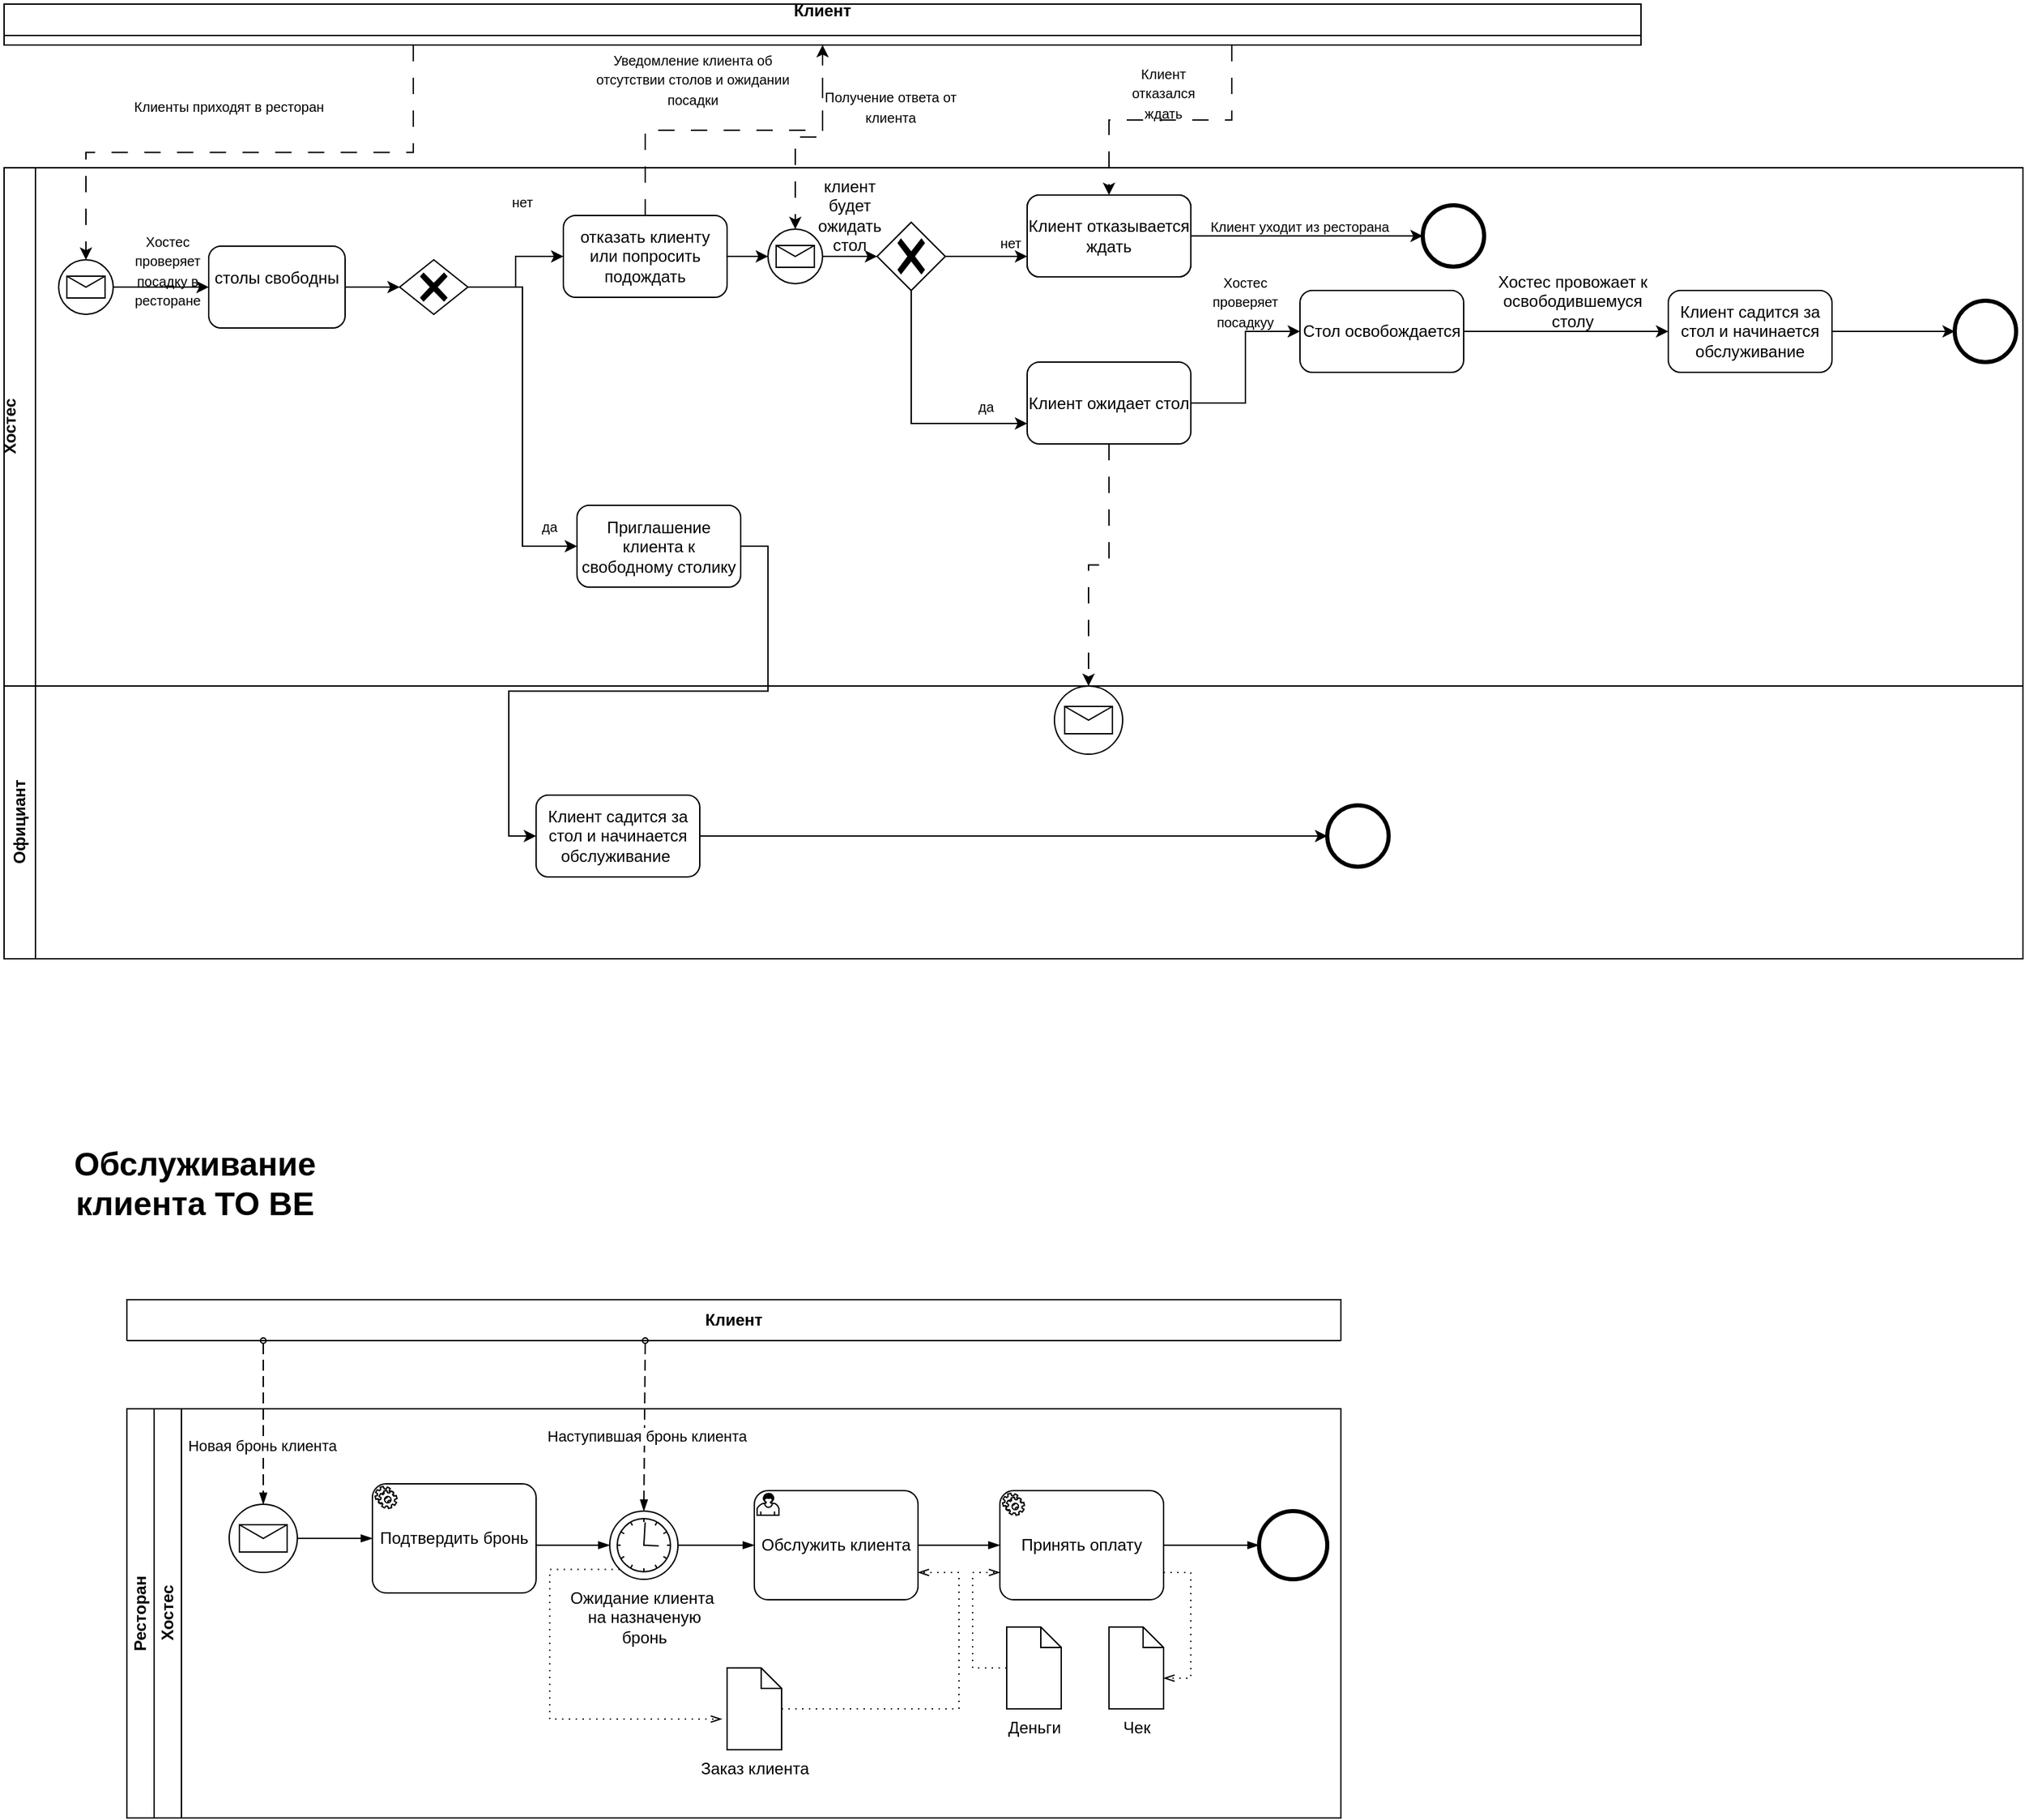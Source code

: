 <mxfile version="24.0.5" type="github" pages="3">
  <diagram name="Страница — 1" id="VCDJ95G3ZWjjhpqe2b2W">
    <mxGraphModel dx="1723" dy="1932" grid="1" gridSize="10" guides="1" tooltips="1" connect="1" arrows="1" fold="1" page="1" pageScale="1" pageWidth="827" pageHeight="1169" math="0" shadow="0">
      <root>
        <mxCell id="0" />
        <mxCell id="1" parent="0" />
        <mxCell id="X4V-w88C6NCEwVWpJgK1-55" style="edgeStyle=orthogonalEdgeStyle;rounded=0;orthogonalLoop=1;jettySize=auto;html=1;exitX=0.75;exitY=1;exitDx=0;exitDy=0;entryX=0.5;entryY=0;entryDx=0;entryDy=0;dashed=1;dashPattern=12 12;" parent="1" source="X4V-w88C6NCEwVWpJgK1-2" target="X4V-w88C6NCEwVWpJgK1-31" edge="1">
          <mxGeometry relative="1" as="geometry" />
        </mxCell>
        <mxCell id="X4V-w88C6NCEwVWpJgK1-2" value="Клиент&lt;div&gt;&lt;br&gt;&lt;/div&gt;" style="swimlane;whiteSpace=wrap;html=1;" parent="1" vertex="1">
          <mxGeometry x="40" y="-1120" width="1200" height="30" as="geometry" />
        </mxCell>
        <mxCell id="X4V-w88C6NCEwVWpJgK1-3" value="Хостес&lt;div&gt;&lt;br&gt;&lt;/div&gt;" style="swimlane;horizontal=0;whiteSpace=wrap;html=1;points=[[0,0,0,0,0],[0,0.25,0,0,0],[0,0.5,0,0,0],[0,0.75,0,0,0],[0,1,0,0,0],[0.25,0,0,0,0],[0.25,1,0,0,0],[0.33,1,0,0,0],[0.5,0,0,0,0],[0.5,1,0,0,0],[0.67,1,0,0,0],[0.75,0,0,0,0],[0.75,1,0,0,0],[1,0,0,0,0],[1,0.25,0,0,0],[1,0.5,0,0,0],[1,0.75,0,0,0],[1,1,0,0,0]];" parent="1" vertex="1">
          <mxGeometry x="40" y="-1000" width="1480" height="380" as="geometry" />
        </mxCell>
        <mxCell id="X4V-w88C6NCEwVWpJgK1-9" style="edgeStyle=orthogonalEdgeStyle;rounded=0;orthogonalLoop=1;jettySize=auto;html=1;exitX=1;exitY=0.5;exitDx=0;exitDy=0;exitPerimeter=0;" parent="X4V-w88C6NCEwVWpJgK1-3" source="X4V-w88C6NCEwVWpJgK1-4" target="X4V-w88C6NCEwVWpJgK1-8" edge="1">
          <mxGeometry relative="1" as="geometry" />
        </mxCell>
        <mxCell id="X4V-w88C6NCEwVWpJgK1-4" value="" style="points=[[0.145,0.145,0],[0.5,0,0],[0.855,0.145,0],[1,0.5,0],[0.855,0.855,0],[0.5,1,0],[0.145,0.855,0],[0,0.5,0]];shape=mxgraph.bpmn.event;html=1;verticalLabelPosition=bottom;labelBackgroundColor=#ffffff;verticalAlign=top;align=center;perimeter=ellipsePerimeter;outlineConnect=0;aspect=fixed;outline=standard;symbol=message;" parent="X4V-w88C6NCEwVWpJgK1-3" vertex="1">
          <mxGeometry x="40" y="67.5" width="40" height="40" as="geometry" />
        </mxCell>
        <mxCell id="X4V-w88C6NCEwVWpJgK1-12" style="edgeStyle=orthogonalEdgeStyle;rounded=0;orthogonalLoop=1;jettySize=auto;html=1;exitX=1;exitY=0.5;exitDx=0;exitDy=0;" parent="X4V-w88C6NCEwVWpJgK1-3" source="X4V-w88C6NCEwVWpJgK1-8" target="X4V-w88C6NCEwVWpJgK1-11" edge="1">
          <mxGeometry relative="1" as="geometry" />
        </mxCell>
        <mxCell id="X4V-w88C6NCEwVWpJgK1-8" value="столы свободны&lt;div&gt;&lt;br&gt;&lt;/div&gt;" style="rounded=1;whiteSpace=wrap;html=1;" parent="X4V-w88C6NCEwVWpJgK1-3" vertex="1">
          <mxGeometry x="150" y="57.5" width="100" height="60" as="geometry" />
        </mxCell>
        <mxCell id="X4V-w88C6NCEwVWpJgK1-10" value="&lt;font style=&quot;font-size: 10px;&quot;&gt;Хостес проверяет посадку в ресторане&lt;/font&gt;" style="text;html=1;align=center;verticalAlign=middle;whiteSpace=wrap;rounded=0;" parent="X4V-w88C6NCEwVWpJgK1-3" vertex="1">
          <mxGeometry x="90" y="60" width="60" height="30" as="geometry" />
        </mxCell>
        <mxCell id="X4V-w88C6NCEwVWpJgK1-15" style="edgeStyle=orthogonalEdgeStyle;rounded=0;orthogonalLoop=1;jettySize=auto;html=1;exitX=1;exitY=0.5;exitDx=0;exitDy=0;exitPerimeter=0;entryX=0;entryY=0.5;entryDx=0;entryDy=0;" parent="X4V-w88C6NCEwVWpJgK1-3" source="X4V-w88C6NCEwVWpJgK1-11" target="X4V-w88C6NCEwVWpJgK1-13" edge="1">
          <mxGeometry relative="1" as="geometry" />
        </mxCell>
        <mxCell id="X4V-w88C6NCEwVWpJgK1-16" style="edgeStyle=orthogonalEdgeStyle;rounded=0;orthogonalLoop=1;jettySize=auto;html=1;exitX=1;exitY=0.5;exitDx=0;exitDy=0;exitPerimeter=0;entryX=0;entryY=0.5;entryDx=0;entryDy=0;" parent="X4V-w88C6NCEwVWpJgK1-3" source="X4V-w88C6NCEwVWpJgK1-11" target="X4V-w88C6NCEwVWpJgK1-14" edge="1">
          <mxGeometry relative="1" as="geometry">
            <mxPoint x="370" y="90" as="targetPoint" />
          </mxGeometry>
        </mxCell>
        <mxCell id="X4V-w88C6NCEwVWpJgK1-11" value="" style="points=[[0.25,0.25,0],[0.5,0,0],[0.75,0.25,0],[1,0.5,0],[0.75,0.75,0],[0.5,1,0],[0.25,0.75,0],[0,0.5,0]];shape=mxgraph.bpmn.gateway2;html=1;verticalLabelPosition=bottom;labelBackgroundColor=#ffffff;verticalAlign=top;align=center;perimeter=rhombusPerimeter;outlineConnect=0;outline=none;symbol=none;gwType=exclusive;" parent="X4V-w88C6NCEwVWpJgK1-3" vertex="1">
          <mxGeometry x="290" y="67.5" width="50" height="40" as="geometry" />
        </mxCell>
        <mxCell id="X4V-w88C6NCEwVWpJgK1-29" style="edgeStyle=orthogonalEdgeStyle;rounded=0;orthogonalLoop=1;jettySize=auto;html=1;exitX=1;exitY=0.5;exitDx=0;exitDy=0;entryX=0;entryY=0.5;entryDx=0;entryDy=0;entryPerimeter=0;" parent="X4V-w88C6NCEwVWpJgK1-3" source="X4V-w88C6NCEwVWpJgK1-13" target="CSyXMK17IaaruerWyZ7s-2" edge="1">
          <mxGeometry relative="1" as="geometry">
            <mxPoint x="540" y="30" as="targetPoint" />
          </mxGeometry>
        </mxCell>
        <mxCell id="X4V-w88C6NCEwVWpJgK1-13" value="отказать клиенту или попросить подождать" style="rounded=1;whiteSpace=wrap;html=1;" parent="X4V-w88C6NCEwVWpJgK1-3" vertex="1">
          <mxGeometry x="410" y="35" width="120" height="60" as="geometry" />
        </mxCell>
        <mxCell id="X4V-w88C6NCEwVWpJgK1-14" value="Приглашение клиента к свободному столику" style="rounded=1;whiteSpace=wrap;html=1;" parent="X4V-w88C6NCEwVWpJgK1-3" vertex="1">
          <mxGeometry x="420" y="247.5" width="120" height="60" as="geometry" />
        </mxCell>
        <mxCell id="X4V-w88C6NCEwVWpJgK1-17" value="&lt;font style=&quot;font-size: 10px;&quot;&gt;нет&lt;/font&gt;" style="text;html=1;align=center;verticalAlign=middle;whiteSpace=wrap;rounded=0;" parent="X4V-w88C6NCEwVWpJgK1-3" vertex="1">
          <mxGeometry x="350" y="10" width="60" height="30" as="geometry" />
        </mxCell>
        <mxCell id="X4V-w88C6NCEwVWpJgK1-18" value="&lt;font style=&quot;font-size: 10px;&quot;&gt;да&lt;/font&gt;" style="text;html=1;align=center;verticalAlign=middle;whiteSpace=wrap;rounded=0;" parent="X4V-w88C6NCEwVWpJgK1-3" vertex="1">
          <mxGeometry x="370" y="247.5" width="60" height="30" as="geometry" />
        </mxCell>
        <mxCell id="CSyXMK17IaaruerWyZ7s-8" style="edgeStyle=orthogonalEdgeStyle;rounded=0;orthogonalLoop=1;jettySize=auto;html=1;exitX=0.5;exitY=1;exitDx=0;exitDy=0;exitPerimeter=0;entryX=0;entryY=0.75;entryDx=0;entryDy=0;" parent="X4V-w88C6NCEwVWpJgK1-3" source="X4V-w88C6NCEwVWpJgK1-26" target="X4V-w88C6NCEwVWpJgK1-43" edge="1">
          <mxGeometry relative="1" as="geometry" />
        </mxCell>
        <mxCell id="X4V-w88C6NCEwVWpJgK1-26" value="" style="points=[[0.25,0.25,0],[0.5,0,0],[0.75,0.25,0],[1,0.5,0],[0.75,0.75,0],[0.5,1,0],[0.25,0.75,0],[0,0.5,0]];shape=mxgraph.bpmn.gateway2;html=1;verticalLabelPosition=bottom;labelBackgroundColor=#ffffff;verticalAlign=top;align=center;perimeter=rhombusPerimeter;outlineConnect=0;outline=none;symbol=none;gwType=exclusive;" parent="X4V-w88C6NCEwVWpJgK1-3" vertex="1">
          <mxGeometry x="640" y="40" width="50" height="50" as="geometry" />
        </mxCell>
        <mxCell id="X4V-w88C6NCEwVWpJgK1-34" style="edgeStyle=orthogonalEdgeStyle;rounded=0;orthogonalLoop=1;jettySize=auto;html=1;entryX=0;entryY=0.75;entryDx=0;entryDy=0;" parent="X4V-w88C6NCEwVWpJgK1-3" source="X4V-w88C6NCEwVWpJgK1-26" target="X4V-w88C6NCEwVWpJgK1-33" edge="1">
          <mxGeometry relative="1" as="geometry">
            <mxPoint x="700" y="30" as="sourcePoint" />
          </mxGeometry>
        </mxCell>
        <mxCell id="X4V-w88C6NCEwVWpJgK1-33" value="Клиент ждет столик" style="rounded=1;whiteSpace=wrap;html=1;" parent="X4V-w88C6NCEwVWpJgK1-3" vertex="1">
          <mxGeometry x="750" y="20" width="120" height="60" as="geometry" />
        </mxCell>
        <mxCell id="X4V-w88C6NCEwVWpJgK1-36" value="&lt;font style=&quot;font-size: 10px;&quot;&gt;нет&lt;/font&gt;" style="text;html=1;align=center;verticalAlign=middle;whiteSpace=wrap;rounded=0;" parent="X4V-w88C6NCEwVWpJgK1-3" vertex="1">
          <mxGeometry x="707.5" y="40" width="60" height="30" as="geometry" />
        </mxCell>
        <mxCell id="X4V-w88C6NCEwVWpJgK1-58" style="edgeStyle=orthogonalEdgeStyle;rounded=0;orthogonalLoop=1;jettySize=auto;html=1;exitX=1;exitY=0.5;exitDx=0;exitDy=0;entryX=0;entryY=0.5;entryDx=0;entryDy=0;" parent="X4V-w88C6NCEwVWpJgK1-3" source="X4V-w88C6NCEwVWpJgK1-43" target="X4V-w88C6NCEwVWpJgK1-49" edge="1">
          <mxGeometry relative="1" as="geometry" />
        </mxCell>
        <mxCell id="X4V-w88C6NCEwVWpJgK1-43" value="Клиент ожидает стол" style="rounded=1;whiteSpace=wrap;html=1;" parent="X4V-w88C6NCEwVWpJgK1-3" vertex="1">
          <mxGeometry x="750" y="142.5" width="120" height="60" as="geometry" />
        </mxCell>
        <mxCell id="X4V-w88C6NCEwVWpJgK1-47" value="&lt;font style=&quot;font-size: 10px;&quot;&gt;да&lt;/font&gt;" style="text;html=1;align=center;verticalAlign=middle;whiteSpace=wrap;rounded=0;" parent="X4V-w88C6NCEwVWpJgK1-3" vertex="1">
          <mxGeometry x="690" y="160" width="60" height="30" as="geometry" />
        </mxCell>
        <mxCell id="X4V-w88C6NCEwVWpJgK1-59" style="edgeStyle=orthogonalEdgeStyle;rounded=0;orthogonalLoop=1;jettySize=auto;html=1;exitX=1;exitY=0.5;exitDx=0;exitDy=0;entryX=0;entryY=0.5;entryDx=0;entryDy=0;" parent="X4V-w88C6NCEwVWpJgK1-3" source="X4V-w88C6NCEwVWpJgK1-49" target="X4V-w88C6NCEwVWpJgK1-51" edge="1">
          <mxGeometry relative="1" as="geometry" />
        </mxCell>
        <mxCell id="X4V-w88C6NCEwVWpJgK1-49" value="Стол освобождается" style="rounded=1;whiteSpace=wrap;html=1;" parent="X4V-w88C6NCEwVWpJgK1-3" vertex="1">
          <mxGeometry x="950" y="90" width="120" height="60" as="geometry" />
        </mxCell>
        <mxCell id="X4V-w88C6NCEwVWpJgK1-53" style="edgeStyle=orthogonalEdgeStyle;rounded=0;orthogonalLoop=1;jettySize=auto;html=1;exitX=1;exitY=0.5;exitDx=0;exitDy=0;" parent="X4V-w88C6NCEwVWpJgK1-3" source="X4V-w88C6NCEwVWpJgK1-51" target="X4V-w88C6NCEwVWpJgK1-52" edge="1">
          <mxGeometry relative="1" as="geometry" />
        </mxCell>
        <mxCell id="X4V-w88C6NCEwVWpJgK1-51" value="Клиент садится за стол и начинается обслуживание" style="rounded=1;whiteSpace=wrap;html=1;" parent="X4V-w88C6NCEwVWpJgK1-3" vertex="1">
          <mxGeometry x="1220" y="90" width="120" height="60" as="geometry" />
        </mxCell>
        <mxCell id="X4V-w88C6NCEwVWpJgK1-52" value="" style="points=[[0.145,0.145,0],[0.5,0,0],[0.855,0.145,0],[1,0.5,0],[0.855,0.855,0],[0.5,1,0],[0.145,0.855,0],[0,0.5,0]];shape=mxgraph.bpmn.event;html=1;verticalLabelPosition=bottom;labelBackgroundColor=#ffffff;verticalAlign=top;align=center;perimeter=ellipsePerimeter;outlineConnect=0;aspect=fixed;outline=end;symbol=terminate2;" parent="X4V-w88C6NCEwVWpJgK1-3" vertex="1">
          <mxGeometry x="1430" y="97.5" width="45" height="45" as="geometry" />
        </mxCell>
        <mxCell id="X4V-w88C6NCEwVWpJgK1-61" value="&lt;font style=&quot;font-size: 10px;&quot;&gt;Хостес проверяет посадкуу&lt;/font&gt;" style="text;html=1;align=center;verticalAlign=middle;whiteSpace=wrap;rounded=0;" parent="X4V-w88C6NCEwVWpJgK1-3" vertex="1">
          <mxGeometry x="880" y="82.5" width="60" height="30" as="geometry" />
        </mxCell>
        <mxCell id="X4V-w88C6NCEwVWpJgK1-62" value="Хостес провожает к освободившемуся столу" style="text;html=1;align=center;verticalAlign=middle;whiteSpace=wrap;rounded=0;" parent="X4V-w88C6NCEwVWpJgK1-3" vertex="1">
          <mxGeometry x="1090" y="82.5" width="120" height="30" as="geometry" />
        </mxCell>
        <mxCell id="X4V-w88C6NCEwVWpJgK1-31" value="Клиент отказывается ждать" style="rounded=1;whiteSpace=wrap;html=1;" parent="X4V-w88C6NCEwVWpJgK1-3" vertex="1">
          <mxGeometry x="750" y="20" width="120" height="60" as="geometry" />
        </mxCell>
        <mxCell id="X4V-w88C6NCEwVWpJgK1-37" value="" style="points=[[0.145,0.145,0],[0.5,0,0],[0.855,0.145,0],[1,0.5,0],[0.855,0.855,0],[0.5,1,0],[0.145,0.855,0],[0,0.5,0]];shape=mxgraph.bpmn.event;html=1;verticalLabelPosition=bottom;labelBackgroundColor=#ffffff;verticalAlign=top;align=center;perimeter=ellipsePerimeter;outlineConnect=0;aspect=fixed;outline=end;symbol=terminate2;" parent="X4V-w88C6NCEwVWpJgK1-3" vertex="1">
          <mxGeometry x="1040" y="27.5" width="45" height="45" as="geometry" />
        </mxCell>
        <mxCell id="X4V-w88C6NCEwVWpJgK1-38" style="edgeStyle=orthogonalEdgeStyle;rounded=0;orthogonalLoop=1;jettySize=auto;html=1;exitX=1;exitY=0.5;exitDx=0;exitDy=0;entryX=0;entryY=0.5;entryDx=0;entryDy=0;entryPerimeter=0;" parent="X4V-w88C6NCEwVWpJgK1-3" source="X4V-w88C6NCEwVWpJgK1-31" target="X4V-w88C6NCEwVWpJgK1-37" edge="1">
          <mxGeometry relative="1" as="geometry" />
        </mxCell>
        <mxCell id="X4V-w88C6NCEwVWpJgK1-39" value="&lt;font style=&quot;font-size: 10px;&quot;&gt;Клиент уходит из ресторана&lt;/font&gt;" style="text;html=1;align=center;verticalAlign=middle;whiteSpace=wrap;rounded=0;" parent="X4V-w88C6NCEwVWpJgK1-3" vertex="1">
          <mxGeometry x="860" y="27.5" width="180" height="30" as="geometry" />
        </mxCell>
        <mxCell id="CSyXMK17IaaruerWyZ7s-2" value="" style="points=[[0.145,0.145,0],[0.5,0,0],[0.855,0.145,0],[1,0.5,0],[0.855,0.855,0],[0.5,1,0],[0.145,0.855,0],[0,0.5,0]];shape=mxgraph.bpmn.event;html=1;verticalLabelPosition=bottom;labelBackgroundColor=#ffffff;verticalAlign=top;align=center;perimeter=ellipsePerimeter;outlineConnect=0;aspect=fixed;outline=standard;symbol=message;" parent="X4V-w88C6NCEwVWpJgK1-3" vertex="1">
          <mxGeometry x="560" y="45" width="40" height="40" as="geometry" />
        </mxCell>
        <mxCell id="CSyXMK17IaaruerWyZ7s-3" style="edgeStyle=orthogonalEdgeStyle;rounded=0;orthogonalLoop=1;jettySize=auto;html=1;exitX=1;exitY=0.5;exitDx=0;exitDy=0;exitPerimeter=0;entryX=0;entryY=0.5;entryDx=0;entryDy=0;entryPerimeter=0;" parent="X4V-w88C6NCEwVWpJgK1-3" source="CSyXMK17IaaruerWyZ7s-2" target="X4V-w88C6NCEwVWpJgK1-26" edge="1">
          <mxGeometry relative="1" as="geometry" />
        </mxCell>
        <mxCell id="CSyXMK17IaaruerWyZ7s-6" value="клиент будет ожидать стол" style="text;html=1;align=center;verticalAlign=middle;whiteSpace=wrap;rounded=0;" parent="X4V-w88C6NCEwVWpJgK1-3" vertex="1">
          <mxGeometry x="590" y="20" width="60" height="30" as="geometry" />
        </mxCell>
        <mxCell id="X4V-w88C6NCEwVWpJgK1-6" style="edgeStyle=orthogonalEdgeStyle;rounded=0;orthogonalLoop=1;jettySize=auto;html=1;entryX=0.5;entryY=0;entryDx=0;entryDy=0;entryPerimeter=0;dashed=1;dashPattern=12 12;exitX=0.25;exitY=1;exitDx=0;exitDy=0;" parent="1" source="X4V-w88C6NCEwVWpJgK1-2" target="X4V-w88C6NCEwVWpJgK1-4" edge="1">
          <mxGeometry relative="1" as="geometry">
            <mxPoint x="110" y="-1000" as="sourcePoint" />
          </mxGeometry>
        </mxCell>
        <mxCell id="X4V-w88C6NCEwVWpJgK1-7" value="&lt;font style=&quot;font-size: 10px;&quot;&gt;Клиенты приходят в ресторан&lt;/font&gt;" style="text;html=1;align=center;verticalAlign=middle;whiteSpace=wrap;rounded=0;" parent="1" vertex="1">
          <mxGeometry x="130" y="-1060" width="150" height="30" as="geometry" />
        </mxCell>
        <mxCell id="X4V-w88C6NCEwVWpJgK1-20" value="&lt;font style=&quot;font-size: 10px;&quot;&gt;Уведомление клиента об отсутствии столов и ожидании посадки&lt;/font&gt;" style="text;html=1;align=center;verticalAlign=middle;whiteSpace=wrap;rounded=0;" parent="1" vertex="1">
          <mxGeometry x="470" y="-1080" width="150" height="30" as="geometry" />
        </mxCell>
        <mxCell id="X4V-w88C6NCEwVWpJgK1-19" style="edgeStyle=orthogonalEdgeStyle;rounded=0;orthogonalLoop=1;jettySize=auto;html=1;exitX=0.5;exitY=0;exitDx=0;exitDy=0;dashed=1;dashPattern=12 12;entryX=0.5;entryY=1;entryDx=0;entryDy=0;" parent="1" source="X4V-w88C6NCEwVWpJgK1-13" target="X4V-w88C6NCEwVWpJgK1-2" edge="1">
          <mxGeometry relative="1" as="geometry">
            <mxPoint x="500" y="-1030" as="targetPoint" />
          </mxGeometry>
        </mxCell>
        <mxCell id="X4V-w88C6NCEwVWpJgK1-56" value="&lt;font style=&quot;font-size: 10px;&quot;&gt;Клиент отказался ждать&lt;/font&gt;" style="text;html=1;align=center;verticalAlign=middle;whiteSpace=wrap;rounded=0;" parent="1" vertex="1">
          <mxGeometry x="860" y="-1070" width="60" height="30" as="geometry" />
        </mxCell>
        <mxCell id="CSyXMK17IaaruerWyZ7s-4" style="edgeStyle=orthogonalEdgeStyle;rounded=0;orthogonalLoop=1;jettySize=auto;html=1;exitX=0.5;exitY=1;exitDx=0;exitDy=0;entryX=0.5;entryY=0;entryDx=0;entryDy=0;entryPerimeter=0;dashed=1;dashPattern=12 12;" parent="1" source="X4V-w88C6NCEwVWpJgK1-2" target="CSyXMK17IaaruerWyZ7s-2" edge="1">
          <mxGeometry relative="1" as="geometry" />
        </mxCell>
        <mxCell id="CSyXMK17IaaruerWyZ7s-5" value="&lt;font style=&quot;font-size: 10px;&quot;&gt;Получение ответа от клиента&lt;/font&gt;" style="text;html=1;align=center;verticalAlign=middle;whiteSpace=wrap;rounded=0;" parent="1" vertex="1">
          <mxGeometry x="640" y="-1060" width="100" height="30" as="geometry" />
        </mxCell>
        <mxCell id="GyKOGwFdfiAskB9urI5g-50" value="Ресторан" style="swimlane;html=1;childLayout=stackLayout;resizeParent=1;resizeParentMax=0;horizontal=0;startSize=20;horizontalStack=0;whiteSpace=wrap;" parent="1" vertex="1">
          <mxGeometry x="130" y="-90" width="890" height="300" as="geometry" />
        </mxCell>
        <mxCell id="GyKOGwFdfiAskB9urI5g-51" value="Хостес" style="swimlane;html=1;startSize=20;horizontal=0;" parent="GyKOGwFdfiAskB9urI5g-50" vertex="1">
          <mxGeometry x="20" width="870" height="300" as="geometry" />
        </mxCell>
        <mxCell id="GyKOGwFdfiAskB9urI5g-58" value="" style="points=[[0.145,0.145,0],[0.5,0,0],[0.855,0.145,0],[1,0.5,0],[0.855,0.855,0],[0.5,1,0],[0.145,0.855,0],[0,0.5,0]];shape=mxgraph.bpmn.event;html=1;verticalLabelPosition=bottom;labelBackgroundColor=#ffffff;verticalAlign=top;align=center;perimeter=ellipsePerimeter;outlineConnect=0;aspect=fixed;outline=standard;symbol=message;" parent="GyKOGwFdfiAskB9urI5g-51" vertex="1">
          <mxGeometry x="55" y="70" width="50" height="50" as="geometry" />
        </mxCell>
        <mxCell id="GyKOGwFdfiAskB9urI5g-61" value="Подтвердить бронь" style="points=[[0.25,0,0],[0.5,0,0],[0.75,0,0],[1,0.25,0],[1,0.5,0],[1,0.75,0],[0.75,1,0],[0.5,1,0],[0.25,1,0],[0,0.75,0],[0,0.5,0],[0,0.25,0]];shape=mxgraph.bpmn.task;whiteSpace=wrap;rectStyle=rounded;size=10;html=1;container=1;expand=0;collapsible=0;taskMarker=service;" parent="GyKOGwFdfiAskB9urI5g-51" vertex="1">
          <mxGeometry x="160" y="55" width="120" height="80" as="geometry" />
        </mxCell>
        <mxCell id="GyKOGwFdfiAskB9urI5g-62" value="" style="edgeStyle=elbowEdgeStyle;fontSize=12;html=1;endArrow=blockThin;endFill=1;rounded=0;exitX=1;exitY=0.5;exitDx=0;exitDy=0;exitPerimeter=0;entryX=0;entryY=0.5;entryDx=0;entryDy=0;entryPerimeter=0;" parent="GyKOGwFdfiAskB9urI5g-51" source="GyKOGwFdfiAskB9urI5g-58" target="GyKOGwFdfiAskB9urI5g-61" edge="1">
          <mxGeometry width="160" relative="1" as="geometry">
            <mxPoint y="90" as="sourcePoint" />
            <mxPoint x="160" y="90" as="targetPoint" />
          </mxGeometry>
        </mxCell>
        <mxCell id="GyKOGwFdfiAskB9urI5g-63" value="Ожидание клиента&amp;nbsp;&lt;div&gt;на назначеную&lt;/div&gt;&lt;div&gt;бронь&lt;/div&gt;" style="points=[[0.145,0.145,0],[0.5,0,0],[0.855,0.145,0],[1,0.5,0],[0.855,0.855,0],[0.5,1,0],[0.145,0.855,0],[0,0.5,0]];shape=mxgraph.bpmn.event;html=1;verticalLabelPosition=bottom;labelBackgroundColor=#ffffff;verticalAlign=top;align=center;perimeter=ellipsePerimeter;outlineConnect=0;aspect=fixed;outline=standard;symbol=timer;" parent="GyKOGwFdfiAskB9urI5g-51" vertex="1">
          <mxGeometry x="334" y="75" width="50" height="50" as="geometry" />
        </mxCell>
        <mxCell id="GyKOGwFdfiAskB9urI5g-64" value="" style="edgeStyle=elbowEdgeStyle;fontSize=12;html=1;endArrow=blockThin;endFill=1;rounded=0;entryX=0;entryY=0.5;entryDx=0;entryDy=0;entryPerimeter=0;" parent="GyKOGwFdfiAskB9urI5g-51" target="GyKOGwFdfiAskB9urI5g-63" edge="1">
          <mxGeometry width="160" relative="1" as="geometry">
            <mxPoint x="280" y="100" as="sourcePoint" />
            <mxPoint x="440" y="100" as="targetPoint" />
          </mxGeometry>
        </mxCell>
        <mxCell id="GyKOGwFdfiAskB9urI5g-67" value="Обслужить клиента" style="points=[[0.25,0,0],[0.5,0,0],[0.75,0,0],[1,0.25,0],[1,0.5,0],[1,0.75,0],[0.75,1,0],[0.5,1,0],[0.25,1,0],[0,0.75,0],[0,0.5,0],[0,0.25,0]];shape=mxgraph.bpmn.task;whiteSpace=wrap;rectStyle=rounded;size=10;html=1;container=1;expand=0;collapsible=0;taskMarker=user;" parent="GyKOGwFdfiAskB9urI5g-51" vertex="1">
          <mxGeometry x="440" y="60" width="120" height="80" as="geometry" />
        </mxCell>
        <mxCell id="GyKOGwFdfiAskB9urI5g-78" value="" style="edgeStyle=elbowEdgeStyle;fontSize=12;html=1;endFill=0;startFill=0;endSize=6;startSize=6;dashed=1;dashPattern=1 4;endArrow=openThin;startArrow=none;rounded=0;exitX=0;exitY=0.5;exitDx=0;exitDy=0;exitPerimeter=0;" parent="GyKOGwFdfiAskB9urI5g-67" source="GyKOGwFdfiAskB9urI5g-75" edge="1">
          <mxGeometry width="160" relative="1" as="geometry">
            <mxPoint x="20" y="60" as="sourcePoint" />
            <mxPoint x="180" y="60" as="targetPoint" />
            <Array as="points">
              <mxPoint x="160" y="100" />
            </Array>
          </mxGeometry>
        </mxCell>
        <mxCell id="GyKOGwFdfiAskB9urI5g-68" value="" style="edgeStyle=elbowEdgeStyle;fontSize=12;html=1;endArrow=blockThin;endFill=1;rounded=0;entryX=0;entryY=0.5;entryDx=0;entryDy=0;entryPerimeter=0;" parent="GyKOGwFdfiAskB9urI5g-51" source="GyKOGwFdfiAskB9urI5g-63" target="GyKOGwFdfiAskB9urI5g-67" edge="1">
          <mxGeometry width="160" relative="1" as="geometry">
            <mxPoint x="324" y="-20" as="sourcePoint" />
            <mxPoint x="544" y="100" as="targetPoint" />
          </mxGeometry>
        </mxCell>
        <mxCell id="GyKOGwFdfiAskB9urI5g-69" value="Заказ клиента" style="shape=mxgraph.bpmn.data;labelPosition=center;verticalLabelPosition=bottom;align=center;verticalAlign=top;size=15;html=1;" parent="GyKOGwFdfiAskB9urI5g-51" vertex="1">
          <mxGeometry x="420" y="190" width="40" height="60" as="geometry" />
        </mxCell>
        <mxCell id="GyKOGwFdfiAskB9urI5g-70" value="" style="edgeStyle=elbowEdgeStyle;fontSize=12;html=1;endFill=0;startFill=0;endSize=6;startSize=6;dashed=1;dashPattern=1 4;endArrow=openThin;startArrow=none;rounded=0;entryX=1;entryY=0.75;entryDx=0;entryDy=0;entryPerimeter=0;" parent="GyKOGwFdfiAskB9urI5g-51" target="GyKOGwFdfiAskB9urI5g-67" edge="1">
          <mxGeometry width="160" relative="1" as="geometry">
            <mxPoint x="460" y="220" as="sourcePoint" />
            <mxPoint x="620" y="220" as="targetPoint" />
            <Array as="points">
              <mxPoint x="590" y="170" />
            </Array>
          </mxGeometry>
        </mxCell>
        <mxCell id="GyKOGwFdfiAskB9urI5g-71" value="" style="edgeStyle=elbowEdgeStyle;fontSize=12;html=1;endFill=0;startFill=0;endSize=6;startSize=6;dashed=1;dashPattern=1 4;endArrow=openThin;startArrow=none;rounded=0;entryX=-0.096;entryY=0.625;entryDx=0;entryDy=0;entryPerimeter=0;exitX=0.145;exitY=0.855;exitDx=0;exitDy=0;exitPerimeter=0;" parent="GyKOGwFdfiAskB9urI5g-51" source="GyKOGwFdfiAskB9urI5g-63" target="GyKOGwFdfiAskB9urI5g-69" edge="1">
          <mxGeometry width="160" relative="1" as="geometry">
            <mxPoint x="380" y="110" as="sourcePoint" />
            <mxPoint x="540" y="110" as="targetPoint" />
            <Array as="points">
              <mxPoint x="290" y="170" />
            </Array>
          </mxGeometry>
        </mxCell>
        <mxCell id="GyKOGwFdfiAskB9urI5g-72" value="Принять оплату" style="points=[[0.25,0,0],[0.5,0,0],[0.75,0,0],[1,0.25,0],[1,0.5,0],[1,0.75,0],[0.75,1,0],[0.5,1,0],[0.25,1,0],[0,0.75,0],[0,0.5,0],[0,0.25,0]];shape=mxgraph.bpmn.task;whiteSpace=wrap;rectStyle=rounded;size=10;html=1;container=1;expand=0;collapsible=0;taskMarker=service;" parent="GyKOGwFdfiAskB9urI5g-51" vertex="1">
          <mxGeometry x="620" y="60" width="120" height="80" as="geometry" />
        </mxCell>
        <mxCell id="GyKOGwFdfiAskB9urI5g-74" value="" style="edgeStyle=elbowEdgeStyle;fontSize=12;html=1;endArrow=blockThin;endFill=1;rounded=0;" parent="GyKOGwFdfiAskB9urI5g-51" edge="1">
          <mxGeometry width="160" relative="1" as="geometry">
            <mxPoint x="560" y="100" as="sourcePoint" />
            <mxPoint x="620" y="100" as="targetPoint" />
          </mxGeometry>
        </mxCell>
        <mxCell id="GyKOGwFdfiAskB9urI5g-75" value="Деньги" style="shape=mxgraph.bpmn.data;labelPosition=center;verticalLabelPosition=bottom;align=center;verticalAlign=top;size=15;html=1;" parent="GyKOGwFdfiAskB9urI5g-51" vertex="1">
          <mxGeometry x="625" y="160" width="40" height="60" as="geometry" />
        </mxCell>
        <mxCell id="GyKOGwFdfiAskB9urI5g-76" value="Чек" style="shape=mxgraph.bpmn.data;labelPosition=center;verticalLabelPosition=bottom;align=center;verticalAlign=top;size=15;html=1;" parent="GyKOGwFdfiAskB9urI5g-51" vertex="1">
          <mxGeometry x="700" y="160" width="40" height="60" as="geometry" />
        </mxCell>
        <mxCell id="GyKOGwFdfiAskB9urI5g-79" value="" style="edgeStyle=elbowEdgeStyle;fontSize=12;html=1;endFill=0;startFill=0;endSize=6;startSize=6;dashed=1;dashPattern=1 4;endArrow=openThin;startArrow=none;rounded=0;entryX=0;entryY=0;entryDx=40;entryDy=37.5;entryPerimeter=0;" parent="GyKOGwFdfiAskB9urI5g-51" target="GyKOGwFdfiAskB9urI5g-76" edge="1">
          <mxGeometry width="160" relative="1" as="geometry">
            <mxPoint x="740" y="120" as="sourcePoint" />
            <mxPoint x="900" y="120" as="targetPoint" />
            <Array as="points">
              <mxPoint x="760" y="160" />
            </Array>
          </mxGeometry>
        </mxCell>
        <mxCell id="GyKOGwFdfiAskB9urI5g-80" value="" style="points=[[0.145,0.145,0],[0.5,0,0],[0.855,0.145,0],[1,0.5,0],[0.855,0.855,0],[0.5,1,0],[0.145,0.855,0],[0,0.5,0]];shape=mxgraph.bpmn.event;html=1;verticalLabelPosition=bottom;labelBackgroundColor=#ffffff;verticalAlign=top;align=center;perimeter=ellipsePerimeter;outlineConnect=0;aspect=fixed;outline=end;symbol=terminate2;" parent="GyKOGwFdfiAskB9urI5g-51" vertex="1">
          <mxGeometry x="810" y="75" width="50" height="50" as="geometry" />
        </mxCell>
        <mxCell id="GyKOGwFdfiAskB9urI5g-81" value="" style="edgeStyle=elbowEdgeStyle;fontSize=12;html=1;endArrow=blockThin;endFill=1;rounded=0;" parent="GyKOGwFdfiAskB9urI5g-51" edge="1">
          <mxGeometry width="160" relative="1" as="geometry">
            <mxPoint x="740" y="100" as="sourcePoint" />
            <mxPoint x="810" y="100" as="targetPoint" />
          </mxGeometry>
        </mxCell>
        <mxCell id="GyKOGwFdfiAskB9urI5g-54" value="Клиент" style="swimlane;html=1;childLayout=stackLayout;resizeParent=1;resizeParentMax=0;horizontal=1;startSize=30;horizontalStack=0;whiteSpace=wrap;" parent="1" collapsed="1" vertex="1">
          <mxGeometry x="130" y="-170" width="890" height="30" as="geometry">
            <mxRectangle x="140" y="610" width="480" height="140" as="alternateBounds" />
          </mxGeometry>
        </mxCell>
        <mxCell id="GyKOGwFdfiAskB9urI5g-57" value="Lane 3" style="swimlane;html=1;startSize=20;horizontal=0;" parent="GyKOGwFdfiAskB9urI5g-54" vertex="1">
          <mxGeometry y="20" width="480" height="120" as="geometry" />
        </mxCell>
        <mxCell id="GyKOGwFdfiAskB9urI5g-59" value="" style="dashed=1;dashPattern=8 4;endArrow=blockThin;endFill=1;startArrow=oval;startFill=0;endSize=6;startSize=4;html=1;rounded=0;entryX=0.5;entryY=0;entryDx=0;entryDy=0;entryPerimeter=0;" parent="1" target="GyKOGwFdfiAskB9urI5g-58" edge="1">
          <mxGeometry width="160" relative="1" as="geometry">
            <mxPoint x="230" y="-140" as="sourcePoint" />
            <mxPoint x="390" y="-140" as="targetPoint" />
          </mxGeometry>
        </mxCell>
        <mxCell id="GyKOGwFdfiAskB9urI5g-60" value="Новая бронь клиента" style="edgeLabel;html=1;align=center;verticalAlign=middle;resizable=0;points=[];" parent="GyKOGwFdfiAskB9urI5g-59" connectable="0" vertex="1">
          <mxGeometry x="0.282" y="-1" relative="1" as="geometry">
            <mxPoint as="offset" />
          </mxGeometry>
        </mxCell>
        <mxCell id="GyKOGwFdfiAskB9urI5g-65" value="" style="dashed=1;dashPattern=8 4;endArrow=blockThin;endFill=1;startArrow=oval;startFill=0;endSize=6;startSize=4;html=1;rounded=0;entryX=0.5;entryY=0;entryDx=0;entryDy=0;entryPerimeter=0;" parent="1" target="GyKOGwFdfiAskB9urI5g-63" edge="1">
          <mxGeometry width="160" relative="1" as="geometry">
            <mxPoint x="510" y="-140" as="sourcePoint" />
            <mxPoint x="670" y="-140" as="targetPoint" />
          </mxGeometry>
        </mxCell>
        <mxCell id="GyKOGwFdfiAskB9urI5g-66" value="Наступившая бронь клиента" style="edgeLabel;html=1;align=center;verticalAlign=middle;resizable=0;points=[];" parent="GyKOGwFdfiAskB9urI5g-65" connectable="0" vertex="1">
          <mxGeometry x="0.115" y="1" relative="1" as="geometry">
            <mxPoint as="offset" />
          </mxGeometry>
        </mxCell>
        <mxCell id="GyKOGwFdfiAskB9urI5g-82" value="&lt;font style=&quot;font-size: 24px;&quot;&gt;Обслуживание клиента TO BE&lt;/font&gt;" style="text;html=1;align=center;verticalAlign=middle;whiteSpace=wrap;rounded=0;fontStyle=1" parent="1" vertex="1">
          <mxGeometry x="80" y="-270" width="200" height="30" as="geometry" />
        </mxCell>
        <mxCell id="-iJphdCgE6GtI9C4SPPY-41" value="Официант" style="swimlane;horizontal=0;whiteSpace=wrap;html=1;" vertex="1" parent="1">
          <mxGeometry x="40" y="-620" width="1480" height="200" as="geometry" />
        </mxCell>
        <mxCell id="-iJphdCgE6GtI9C4SPPY-44" value="" style="points=[[0.145,0.145,0],[0.5,0,0],[0.855,0.145,0],[1,0.5,0],[0.855,0.855,0],[0.5,1,0],[0.145,0.855,0],[0,0.5,0]];shape=mxgraph.bpmn.event;html=1;verticalLabelPosition=bottom;labelBackgroundColor=#ffffff;verticalAlign=top;align=center;perimeter=ellipsePerimeter;outlineConnect=0;aspect=fixed;outline=standard;symbol=message;" vertex="1" parent="-iJphdCgE6GtI9C4SPPY-41">
          <mxGeometry x="770" width="50" height="50" as="geometry" />
        </mxCell>
        <mxCell id="X4V-w88C6NCEwVWpJgK1-21" value="Клиент садится за стол и начинается обслуживание&amp;nbsp;" style="rounded=1;whiteSpace=wrap;html=1;" parent="-iJphdCgE6GtI9C4SPPY-41" vertex="1">
          <mxGeometry x="390" y="80" width="120" height="60" as="geometry" />
        </mxCell>
        <mxCell id="X4V-w88C6NCEwVWpJgK1-24" value="" style="points=[[0.145,0.145,0],[0.5,0,0],[0.855,0.145,0],[1,0.5,0],[0.855,0.855,0],[0.5,1,0],[0.145,0.855,0],[0,0.5,0]];shape=mxgraph.bpmn.event;html=1;verticalLabelPosition=bottom;labelBackgroundColor=#ffffff;verticalAlign=top;align=center;perimeter=ellipsePerimeter;outlineConnect=0;aspect=fixed;outline=end;symbol=terminate2;" parent="-iJphdCgE6GtI9C4SPPY-41" vertex="1">
          <mxGeometry x="970" y="87.5" width="45" height="45" as="geometry" />
        </mxCell>
        <mxCell id="X4V-w88C6NCEwVWpJgK1-25" style="edgeStyle=orthogonalEdgeStyle;rounded=0;orthogonalLoop=1;jettySize=auto;html=1;exitX=1;exitY=0.5;exitDx=0;exitDy=0;entryX=0;entryY=0.5;entryDx=0;entryDy=0;entryPerimeter=0;" parent="-iJphdCgE6GtI9C4SPPY-41" source="X4V-w88C6NCEwVWpJgK1-21" target="X4V-w88C6NCEwVWpJgK1-24" edge="1">
          <mxGeometry relative="1" as="geometry" />
        </mxCell>
        <mxCell id="-iJphdCgE6GtI9C4SPPY-45" style="edgeStyle=orthogonalEdgeStyle;rounded=0;orthogonalLoop=1;jettySize=auto;html=1;exitX=0.5;exitY=1;exitDx=0;exitDy=0;entryX=0.5;entryY=0;entryDx=0;entryDy=0;entryPerimeter=0;dashed=1;dashPattern=12 12;" edge="1" parent="1" source="X4V-w88C6NCEwVWpJgK1-43" target="-iJphdCgE6GtI9C4SPPY-44">
          <mxGeometry relative="1" as="geometry" />
        </mxCell>
        <mxCell id="X4V-w88C6NCEwVWpJgK1-22" style="edgeStyle=orthogonalEdgeStyle;rounded=0;orthogonalLoop=1;jettySize=auto;html=1;exitX=1;exitY=0.5;exitDx=0;exitDy=0;entryX=0;entryY=0.5;entryDx=0;entryDy=0;" parent="1" source="X4V-w88C6NCEwVWpJgK1-14" target="X4V-w88C6NCEwVWpJgK1-21" edge="1">
          <mxGeometry relative="1" as="geometry" />
        </mxCell>
      </root>
    </mxGraphModel>
  </diagram>
  <diagram id="ehq0TlZbwrY0DzUp3zsp" name="Страница — 2">
    <mxGraphModel dx="1886" dy="611" grid="1" gridSize="10" guides="1" tooltips="1" connect="1" arrows="1" fold="1" page="1" pageScale="1" pageWidth="827" pageHeight="1169" math="0" shadow="0">
      <root>
        <mxCell id="0" />
        <mxCell id="1" parent="0" />
        <mxCell id="kav7wHiDTqGErKAAx3Vg-1" value="Кухня" style="swimlane;horizontal=0;whiteSpace=wrap;html=1;startSize=10;" parent="1" vertex="1">
          <mxGeometry y="140" width="1010" height="200" as="geometry" />
        </mxCell>
        <mxCell id="A05Jj-2Q0ebtKLaCxtoe-6" style="edgeStyle=orthogonalEdgeStyle;rounded=0;orthogonalLoop=1;jettySize=auto;html=1;exitX=1;exitY=0.5;exitDx=0;exitDy=0;exitPerimeter=0;entryX=0;entryY=0.5;entryDx=0;entryDy=0;" edge="1" parent="kav7wHiDTqGErKAAx3Vg-1" source="A05Jj-2Q0ebtKLaCxtoe-2" target="A05Jj-2Q0ebtKLaCxtoe-5">
          <mxGeometry relative="1" as="geometry" />
        </mxCell>
        <mxCell id="A05Jj-2Q0ebtKLaCxtoe-2" value="" style="points=[[0.145,0.145,0],[0.5,0,0],[0.855,0.145,0],[1,0.5,0],[0.855,0.855,0],[0.5,1,0],[0.145,0.855,0],[0,0.5,0]];shape=mxgraph.bpmn.event;html=1;verticalLabelPosition=bottom;labelBackgroundColor=#ffffff;verticalAlign=top;align=center;perimeter=ellipsePerimeter;outlineConnect=0;aspect=fixed;outline=standard;symbol=message;" vertex="1" parent="kav7wHiDTqGErKAAx3Vg-1">
          <mxGeometry x="40" y="80" width="50" height="50" as="geometry" />
        </mxCell>
        <mxCell id="A05Jj-2Q0ebtKLaCxtoe-9" style="edgeStyle=orthogonalEdgeStyle;rounded=0;orthogonalLoop=1;jettySize=auto;html=1;exitX=1;exitY=0.5;exitDx=0;exitDy=0;entryX=0;entryY=0.5;entryDx=0;entryDy=0;" edge="1" parent="kav7wHiDTqGErKAAx3Vg-1" source="A05Jj-2Q0ebtKLaCxtoe-5" target="A05Jj-2Q0ebtKLaCxtoe-8">
          <mxGeometry relative="1" as="geometry" />
        </mxCell>
        <mxCell id="A05Jj-2Q0ebtKLaCxtoe-5" value="Приготовление блюд" style="rounded=1;whiteSpace=wrap;html=1;" vertex="1" parent="kav7wHiDTqGErKAAx3Vg-1">
          <mxGeometry x="160" y="77.5" width="100" height="55" as="geometry" />
        </mxCell>
        <mxCell id="A05Jj-2Q0ebtKLaCxtoe-7" value="&lt;font style=&quot;font-size: 10px;&quot;&gt;Повара распределяют блюда&lt;/font&gt;" style="text;html=1;align=center;verticalAlign=middle;whiteSpace=wrap;rounded=0;" vertex="1" parent="kav7wHiDTqGErKAAx3Vg-1">
          <mxGeometry x="90" y="70" width="60" height="30" as="geometry" />
        </mxCell>
        <mxCell id="A05Jj-2Q0ebtKLaCxtoe-8" value="Проблема с координацией на кухне" style="rounded=1;whiteSpace=wrap;html=1;" vertex="1" parent="kav7wHiDTqGErKAAx3Vg-1">
          <mxGeometry x="330" y="79.5" width="100" height="53" as="geometry" />
        </mxCell>
        <mxCell id="A05Jj-2Q0ebtKLaCxtoe-10" value="&lt;font style=&quot;font-size: 10px;&quot;&gt;Запара на кухне&lt;/font&gt;" style="text;html=1;align=center;verticalAlign=middle;whiteSpace=wrap;rounded=0;" vertex="1" parent="kav7wHiDTqGErKAAx3Vg-1">
          <mxGeometry x="260" y="70" width="60" height="30" as="geometry" />
        </mxCell>
        <mxCell id="A05Jj-2Q0ebtKLaCxtoe-15" style="edgeStyle=orthogonalEdgeStyle;rounded=0;orthogonalLoop=1;jettySize=auto;html=1;exitX=0.5;exitY=0;exitDx=0;exitDy=0;exitPerimeter=0;entryX=0;entryY=0.5;entryDx=0;entryDy=0;" edge="1" parent="kav7wHiDTqGErKAAx3Vg-1" source="A05Jj-2Q0ebtKLaCxtoe-11" target="A05Jj-2Q0ebtKLaCxtoe-14">
          <mxGeometry relative="1" as="geometry" />
        </mxCell>
        <mxCell id="A05Jj-2Q0ebtKLaCxtoe-16" style="edgeStyle=orthogonalEdgeStyle;rounded=0;orthogonalLoop=1;jettySize=auto;html=1;exitX=0.5;exitY=1;exitDx=0;exitDy=0;exitPerimeter=0;entryX=0;entryY=0.75;entryDx=0;entryDy=0;" edge="1" parent="kav7wHiDTqGErKAAx3Vg-1" source="A05Jj-2Q0ebtKLaCxtoe-11" target="A05Jj-2Q0ebtKLaCxtoe-13">
          <mxGeometry relative="1" as="geometry" />
        </mxCell>
        <mxCell id="A05Jj-2Q0ebtKLaCxtoe-11" value="" style="points=[[0.25,0.25,0],[0.5,0,0],[0.75,0.25,0],[1,0.5,0],[0.75,0.75,0],[0.5,1,0],[0.25,0.75,0],[0,0.5,0]];shape=mxgraph.bpmn.gateway2;html=1;verticalLabelPosition=bottom;labelBackgroundColor=#ffffff;verticalAlign=top;align=center;perimeter=rhombusPerimeter;outlineConnect=0;outline=none;symbol=none;gwType=exclusive;" vertex="1" parent="kav7wHiDTqGErKAAx3Vg-1">
          <mxGeometry x="480" y="80" width="50" height="50" as="geometry" />
        </mxCell>
        <mxCell id="A05Jj-2Q0ebtKLaCxtoe-12" style="edgeStyle=orthogonalEdgeStyle;rounded=0;orthogonalLoop=1;jettySize=auto;html=1;exitX=1;exitY=0.5;exitDx=0;exitDy=0;entryX=0;entryY=0.5;entryDx=0;entryDy=0;entryPerimeter=0;" edge="1" parent="kav7wHiDTqGErKAAx3Vg-1" source="A05Jj-2Q0ebtKLaCxtoe-8" target="A05Jj-2Q0ebtKLaCxtoe-11">
          <mxGeometry relative="1" as="geometry" />
        </mxCell>
        <mxCell id="g6m6nmhpoHQVQBthewkb-2" style="edgeStyle=orthogonalEdgeStyle;rounded=0;orthogonalLoop=1;jettySize=auto;html=1;exitX=1;exitY=0.5;exitDx=0;exitDy=0;entryX=0;entryY=0.5;entryDx=0;entryDy=0;" edge="1" parent="kav7wHiDTqGErKAAx3Vg-1" source="A05Jj-2Q0ebtKLaCxtoe-14" target="g6m6nmhpoHQVQBthewkb-1">
          <mxGeometry relative="1" as="geometry" />
        </mxCell>
        <mxCell id="A05Jj-2Q0ebtKLaCxtoe-14" value="Решение проблем с координацией на кухне" style="rounded=1;whiteSpace=wrap;html=1;" vertex="1" parent="kav7wHiDTqGErKAAx3Vg-1">
          <mxGeometry x="540" y="17.5" width="120" height="60" as="geometry" />
        </mxCell>
        <mxCell id="A05Jj-2Q0ebtKLaCxtoe-13" value="Обслуживание клиента" style="rounded=1;whiteSpace=wrap;html=1;" vertex="1" parent="kav7wHiDTqGErKAAx3Vg-1">
          <mxGeometry x="540" y="110" width="120" height="60" as="geometry" />
        </mxCell>
        <mxCell id="A05Jj-2Q0ebtKLaCxtoe-17" value="&lt;font style=&quot;font-size: 10px;&quot;&gt;да&lt;/font&gt;" style="text;html=1;align=center;verticalAlign=middle;whiteSpace=wrap;rounded=0;" vertex="1" parent="kav7wHiDTqGErKAAx3Vg-1">
          <mxGeometry x="490" y="17.5" width="60" height="30" as="geometry" />
        </mxCell>
        <mxCell id="A05Jj-2Q0ebtKLaCxtoe-18" value="&lt;font style=&quot;font-size: 10px;&quot;&gt;нет&lt;/font&gt;" style="text;html=1;align=center;verticalAlign=middle;whiteSpace=wrap;rounded=0;" vertex="1" parent="kav7wHiDTqGErKAAx3Vg-1">
          <mxGeometry x="490" y="130" width="60" height="30" as="geometry" />
        </mxCell>
        <mxCell id="g6m6nmhpoHQVQBthewkb-1" value="Коммуникация на кухне налажена" style="rounded=1;whiteSpace=wrap;html=1;" vertex="1" parent="kav7wHiDTqGErKAAx3Vg-1">
          <mxGeometry x="747" y="17.5" width="120" height="60" as="geometry" />
        </mxCell>
        <mxCell id="8bPmHtwhaSbDscPknEY--2" value="" style="points=[[0.145,0.145,0],[0.5,0,0],[0.855,0.145,0],[1,0.5,0],[0.855,0.855,0],[0.5,1,0],[0.145,0.855,0],[0,0.5,0]];shape=mxgraph.bpmn.event;html=1;verticalLabelPosition=bottom;labelBackgroundColor=#ffffff;verticalAlign=top;align=center;perimeter=ellipsePerimeter;outlineConnect=0;aspect=fixed;outline=end;symbol=terminate2;" vertex="1" parent="kav7wHiDTqGErKAAx3Vg-1">
          <mxGeometry x="785" y="117.5" width="45" height="45" as="geometry" />
        </mxCell>
        <mxCell id="8bPmHtwhaSbDscPknEY--3" style="edgeStyle=orthogonalEdgeStyle;rounded=0;orthogonalLoop=1;jettySize=auto;html=1;exitX=1;exitY=0.5;exitDx=0;exitDy=0;entryX=0;entryY=0.5;entryDx=0;entryDy=0;entryPerimeter=0;" edge="1" parent="kav7wHiDTqGErKAAx3Vg-1" source="A05Jj-2Q0ebtKLaCxtoe-13" target="8bPmHtwhaSbDscPknEY--2">
          <mxGeometry relative="1" as="geometry" />
        </mxCell>
        <mxCell id="HH6DTCPlu-knCsd_bD8Q-1" value="" style="points=[[0.145,0.145,0],[0.5,0,0],[0.855,0.145,0],[1,0.5,0],[0.855,0.855,0],[0.5,1,0],[0.145,0.855,0],[0,0.5,0]];shape=mxgraph.bpmn.event;html=1;verticalLabelPosition=bottom;labelBackgroundColor=#ffffff;verticalAlign=top;align=center;perimeter=ellipsePerimeter;outlineConnect=0;aspect=fixed;outline=end;symbol=terminate2;" vertex="1" parent="kav7wHiDTqGErKAAx3Vg-1">
          <mxGeometry x="930" y="25" width="45" height="45" as="geometry" />
        </mxCell>
        <mxCell id="HH6DTCPlu-knCsd_bD8Q-2" style="edgeStyle=orthogonalEdgeStyle;rounded=0;orthogonalLoop=1;jettySize=auto;html=1;exitX=1;exitY=0.5;exitDx=0;exitDy=0;entryX=0;entryY=0.5;entryDx=0;entryDy=0;entryPerimeter=0;" edge="1" parent="kav7wHiDTqGErKAAx3Vg-1" source="g6m6nmhpoHQVQBthewkb-1" target="HH6DTCPlu-knCsd_bD8Q-1">
          <mxGeometry relative="1" as="geometry" />
        </mxCell>
        <mxCell id="HH6DTCPlu-knCsd_bD8Q-3" value="&lt;font style=&quot;font-size: 10px;&quot;&gt;действия по улучшению коммуникации&lt;/font&gt;" style="text;html=1;align=center;verticalAlign=middle;whiteSpace=wrap;rounded=0;" vertex="1" parent="kav7wHiDTqGErKAAx3Vg-1">
          <mxGeometry x="670" y="10" width="60" height="30" as="geometry" />
        </mxCell>
        <mxCell id="kav7wHiDTqGErKAAx3Vg-2" value="Клиент" style="swimlane;whiteSpace=wrap;html=1;" parent="1" vertex="1">
          <mxGeometry x="40" y="20" width="940" height="30" as="geometry" />
        </mxCell>
        <mxCell id="A05Jj-2Q0ebtKLaCxtoe-3" style="edgeStyle=orthogonalEdgeStyle;rounded=0;orthogonalLoop=1;jettySize=auto;html=1;exitX=0;exitY=1;exitDx=0;exitDy=0;entryX=0.5;entryY=0;entryDx=0;entryDy=0;entryPerimeter=0;dashed=1;dashPattern=12 12;" edge="1" parent="1" source="kav7wHiDTqGErKAAx3Vg-2" target="A05Jj-2Q0ebtKLaCxtoe-2">
          <mxGeometry relative="1" as="geometry" />
        </mxCell>
        <mxCell id="A05Jj-2Q0ebtKLaCxtoe-4" value="&lt;font style=&quot;font-size: 10px;&quot;&gt;Поступил заказ от клиента на кухню&lt;/font&gt;" style="text;html=1;align=center;verticalAlign=middle;whiteSpace=wrap;rounded=0;" vertex="1" parent="1">
          <mxGeometry x="40" y="90" width="90" height="30" as="geometry" />
        </mxCell>
      </root>
    </mxGraphModel>
  </diagram>
  <diagram id="Rh5c1PrL9PJFOBD_5HAE" name="Страница — 3">
    <mxGraphModel dx="836" dy="482" grid="1" gridSize="10" guides="1" tooltips="1" connect="1" arrows="1" fold="1" page="1" pageScale="1" pageWidth="827" pageHeight="1169" math="0" shadow="0">
      <root>
        <mxCell id="0" />
        <mxCell id="1" parent="0" />
        <mxCell id="eBIeVKJ-Vdc4Sw_x_bMz-1" value="Менеджер" style="swimlane;whiteSpace=wrap;html=1;" vertex="1" parent="1">
          <mxGeometry x="10" y="30" width="780" height="40" as="geometry" />
        </mxCell>
        <mxCell id="eBIeVKJ-Vdc4Sw_x_bMz-2" value="Финансист" style="swimlane;horizontal=0;whiteSpace=wrap;html=1;" vertex="1" parent="1">
          <mxGeometry x="10" y="190" width="780" height="210" as="geometry" />
        </mxCell>
        <mxCell id="N9DgE-Qfn6lnIMb-b-Wl-2" value="" style="rounded=1;whiteSpace=wrap;html=1;" vertex="1" parent="eBIeVKJ-Vdc4Sw_x_bMz-2">
          <mxGeometry x="90" y="30" width="120" height="60" as="geometry" />
        </mxCell>
        <mxCell id="N9DgE-Qfn6lnIMb-b-Wl-3" style="edgeStyle=orthogonalEdgeStyle;rounded=0;orthogonalLoop=1;jettySize=auto;html=1;exitX=0.5;exitY=1;exitDx=0;exitDy=0;exitPerimeter=0;entryX=0;entryY=0.5;entryDx=0;entryDy=0;" edge="1" parent="1" source="eBIeVKJ-Vdc4Sw_x_bMz-5" target="N9DgE-Qfn6lnIMb-b-Wl-2">
          <mxGeometry relative="1" as="geometry" />
        </mxCell>
        <mxCell id="eBIeVKJ-Vdc4Sw_x_bMz-5" value="" style="points=[[0.145,0.145,0],[0.5,0,0],[0.855,0.145,0],[1,0.5,0],[0.855,0.855,0],[0.5,1,0],[0.145,0.855,0],[0,0.5,0]];shape=mxgraph.bpmn.event;html=1;verticalLabelPosition=bottom;labelBackgroundColor=#ffffff;verticalAlign=top;align=center;perimeter=ellipsePerimeter;outlineConnect=0;aspect=fixed;outline=standard;symbol=message;" vertex="1" parent="1">
          <mxGeometry x="40" y="120" width="50" height="50" as="geometry" />
        </mxCell>
        <mxCell id="eBIeVKJ-Vdc4Sw_x_bMz-8" style="edgeStyle=orthogonalEdgeStyle;rounded=0;orthogonalLoop=1;jettySize=auto;html=1;exitX=0.25;exitY=1;exitDx=0;exitDy=0;entryX=0.5;entryY=0;entryDx=0;entryDy=0;entryPerimeter=0;" edge="1" parent="1" source="eBIeVKJ-Vdc4Sw_x_bMz-1" target="eBIeVKJ-Vdc4Sw_x_bMz-5">
          <mxGeometry relative="1" as="geometry" />
        </mxCell>
        <mxCell id="N9DgE-Qfn6lnIMb-b-Wl-4" value="&lt;font style=&quot;font-size: 10px;&quot;&gt;Запрос анализа финансов&lt;/font&gt;" style="text;html=1;align=center;verticalAlign=middle;whiteSpace=wrap;rounded=0;" vertex="1" parent="1">
          <mxGeometry x="100" y="100" width="60" height="30" as="geometry" />
        </mxCell>
      </root>
    </mxGraphModel>
  </diagram>
</mxfile>
